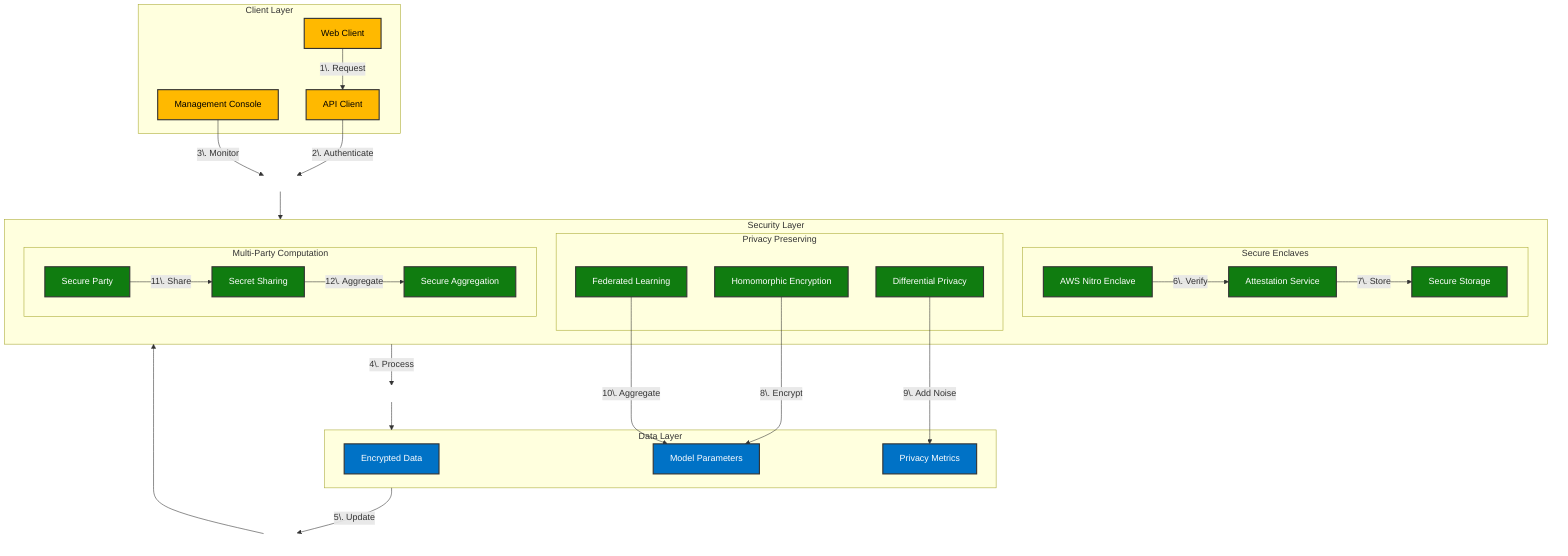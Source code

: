 flowchart TB
    subgraph ClientLayer["Client Layer"]
        WebClient[Web Client]
        APIClient[API Client]
        Console[Management Console]
    end

    %% Add spacing nodes
    Spacer1[ ]
    Spacer2[ ]
    Spacer3[ ]

    subgraph SecurityLayer["Security Layer"]
        subgraph SecureEnclaves["Secure Enclaves"]
            NitroEnclave[AWS Nitro Enclave]
            Attestation[Attestation Service]
            SecureStorage[Secure Storage]
        end

        subgraph PrivacyPreserving["Privacy Preserving"]
            HomomorphicEnc[Homomorphic Encryption]
            DifferentialPrivacy[Differential Privacy]
            FederatedLearning[Federated Learning]
        end

        subgraph MultiPartyComp["Multi-Party Computation"]
            SecureParty[Secure Party]
            SecretSharing[Secret Sharing]
            SecureAgg[Secure Aggregation]
        end
    end

    subgraph DataLayer["Data Layer"]
        EncryptedData[Encrypted Data]
        ModelParams[Model Parameters]
        PrivacyMetrics[Privacy Metrics]
    end

    WebClient --> |1\. Request|APIClient
    APIClient --> |2\. Authenticate|Spacer1
    Console --> |3\. Monitor|Spacer1
    Spacer1 --> SecurityLayer

    SecurityLayer --> |4\. Process|Spacer2
    Spacer2 --> DataLayer
    DataLayer --> |5\. Update|Spacer3
    Spacer3 --> SecurityLayer

    subgraph SecureEnclaves
        NitroEnclave --> |6\. Verify|Attestation
        Attestation --> |7\. Store|SecureStorage
    end

    subgraph PrivacyPreserving
        HomomorphicEnc --> |8\. Encrypt|ModelParams
        DifferentialPrivacy --> |9\. Add Noise|PrivacyMetrics
        FederatedLearning --> |10\. Aggregate|ModelParams
    end

    subgraph MultiPartyComp
        SecureParty --> |11\. Share|SecretSharing
        SecretSharing --> |12\. Aggregate|SecureAgg
    end

    classDef client fill:#FFB900,stroke:#333,stroke-width:2px,color:black
    classDef security fill:#107C10,stroke:#333,stroke-width:2px,color:white
    classDef data fill:#0072C6,stroke:#333,stroke-width:2px,color:white
    classDef spacer fill:none,stroke:none

    class WebClient,APIClient,Console client
    class NitroEnclave,Attestation,SecureStorage,HomomorphicEnc,DifferentialPrivacy,FederatedLearning,SecureParty,SecretSharing,SecureAgg security
    class EncryptedData,ModelParams,PrivacyMetrics data
    class Spacer1,Spacer2,Spacer3 spacer